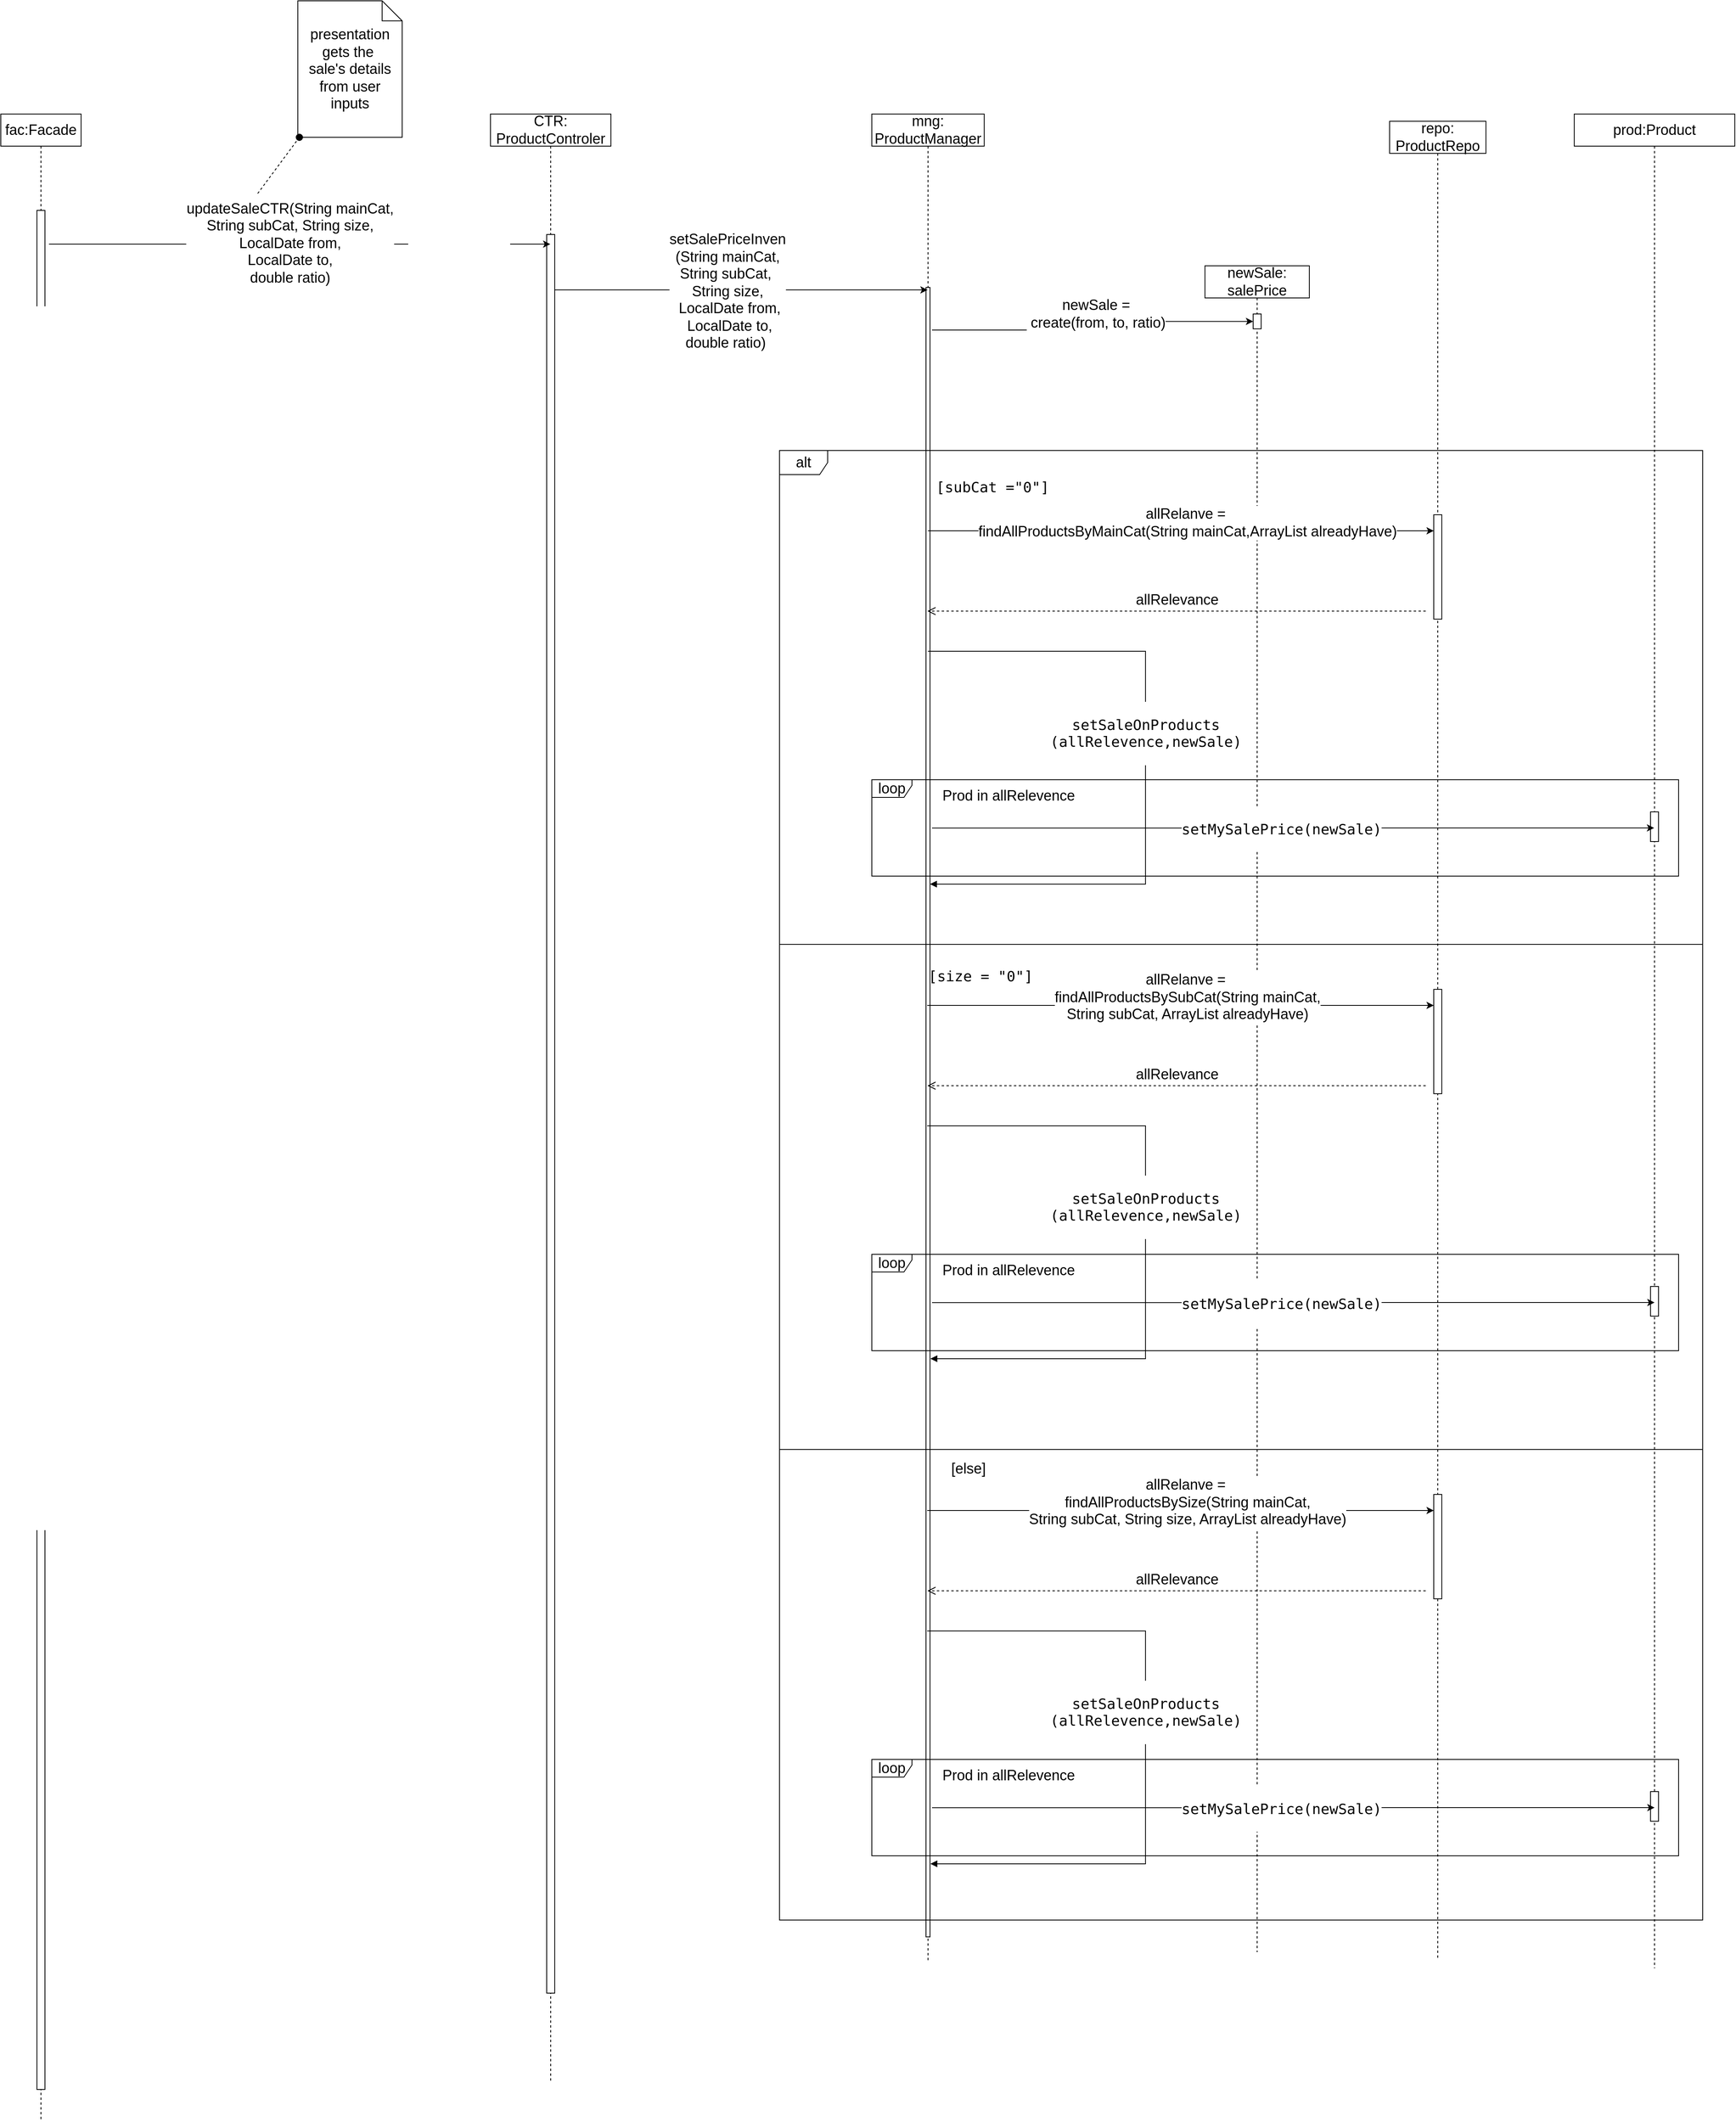 <mxfile version="24.6.3" type="github">
  <diagram name="Page-1" id="2YBvvXClWsGukQMizWep">
    <mxGraphModel dx="4008" dy="2276" grid="1" gridSize="10" guides="1" tooltips="1" connect="1" arrows="1" fold="1" page="1" pageScale="1" pageWidth="850" pageHeight="1100" math="0" shadow="0">
      <root>
        <mxCell id="0" />
        <mxCell id="1" parent="0" />
        <mxCell id="AZfFT43j_TAVs0j9CgRW-8" value="fac:Facade" style="shape=umlLifeline;perimeter=lifelinePerimeter;whiteSpace=wrap;html=1;container=0;dropTarget=0;collapsible=0;recursiveResize=0;outlineConnect=0;portConstraint=eastwest;newEdgeStyle={&quot;edgeStyle&quot;:&quot;elbowEdgeStyle&quot;,&quot;elbow&quot;:&quot;vertical&quot;,&quot;curved&quot;:0,&quot;rounded&quot;:0};fontSize=18;" vertex="1" parent="1">
          <mxGeometry x="60" y="181" width="100" height="2499" as="geometry" />
        </mxCell>
        <mxCell id="AZfFT43j_TAVs0j9CgRW-9" value="" style="html=1;points=[];perimeter=orthogonalPerimeter;outlineConnect=0;targetShapes=umlLifeline;portConstraint=eastwest;newEdgeStyle={&quot;edgeStyle&quot;:&quot;elbowEdgeStyle&quot;,&quot;elbow&quot;:&quot;vertical&quot;,&quot;curved&quot;:0,&quot;rounded&quot;:0};fontSize=18;" vertex="1" parent="AZfFT43j_TAVs0j9CgRW-8">
          <mxGeometry x="45" y="120" width="10" height="2340" as="geometry" />
        </mxCell>
        <mxCell id="AZfFT43j_TAVs0j9CgRW-10" value="CTR:&lt;br&gt;ProductControler" style="shape=umlLifeline;perimeter=lifelinePerimeter;whiteSpace=wrap;html=1;container=0;dropTarget=0;collapsible=0;recursiveResize=0;outlineConnect=0;portConstraint=eastwest;newEdgeStyle={&quot;edgeStyle&quot;:&quot;elbowEdgeStyle&quot;,&quot;elbow&quot;:&quot;vertical&quot;,&quot;curved&quot;:0,&quot;rounded&quot;:0};fontSize=18;" vertex="1" parent="1">
          <mxGeometry x="670" y="181" width="150" height="2449" as="geometry" />
        </mxCell>
        <mxCell id="AZfFT43j_TAVs0j9CgRW-11" value="" style="html=1;points=[];perimeter=orthogonalPerimeter;outlineConnect=0;targetShapes=umlLifeline;portConstraint=eastwest;newEdgeStyle={&quot;edgeStyle&quot;:&quot;elbowEdgeStyle&quot;,&quot;elbow&quot;:&quot;vertical&quot;,&quot;curved&quot;:0,&quot;rounded&quot;:0};fontSize=18;" vertex="1" parent="AZfFT43j_TAVs0j9CgRW-10">
          <mxGeometry x="70" y="150" width="10" height="2190" as="geometry" />
        </mxCell>
        <mxCell id="AZfFT43j_TAVs0j9CgRW-12" value="mng:&lt;br&gt;ProductManager" style="shape=umlLifeline;perimeter=lifelinePerimeter;whiteSpace=wrap;html=1;container=0;dropTarget=0;collapsible=0;recursiveResize=0;outlineConnect=0;portConstraint=eastwest;newEdgeStyle={&quot;edgeStyle&quot;:&quot;elbowEdgeStyle&quot;,&quot;elbow&quot;:&quot;vertical&quot;,&quot;curved&quot;:0,&quot;rounded&quot;:0};fontSize=18;" vertex="1" parent="1">
          <mxGeometry x="1145" y="181" width="140" height="2299" as="geometry" />
        </mxCell>
        <mxCell id="AZfFT43j_TAVs0j9CgRW-13" value="" style="html=1;points=[];perimeter=orthogonalPerimeter;outlineConnect=0;targetShapes=umlLifeline;portConstraint=eastwest;newEdgeStyle={&quot;edgeStyle&quot;:&quot;elbowEdgeStyle&quot;,&quot;elbow&quot;:&quot;vertical&quot;,&quot;curved&quot;:0,&quot;rounded&quot;:0};fontSize=18;" vertex="1" parent="AZfFT43j_TAVs0j9CgRW-12">
          <mxGeometry x="67.5" y="216" width="5" height="2054" as="geometry" />
        </mxCell>
        <mxCell id="AZfFT43j_TAVs0j9CgRW-67" value="&lt;div style=&quot;font-family: &amp;quot;JetBrains Mono&amp;quot;, monospace; font-size: 18px;&quot;&gt;&lt;pre style=&quot;font-size: 18px;&quot;&gt;&lt;font style=&quot;font-size: 18px;&quot;&gt;setSaleOnProducts&lt;br style=&quot;font-size: 18px;&quot;&gt;(allRelevence,newSale)&lt;/font&gt;&lt;/pre&gt;&lt;/div&gt;" style="html=1;verticalAlign=bottom;endArrow=block;curved=0;rounded=0;fontSize=18;" edge="1" parent="AZfFT43j_TAVs0j9CgRW-12" source="AZfFT43j_TAVs0j9CgRW-12" target="AZfFT43j_TAVs0j9CgRW-13">
          <mxGeometry width="80" relative="1" as="geometry">
            <mxPoint x="160.93" y="669" as="sourcePoint" />
            <mxPoint x="155.001" y="959" as="targetPoint" />
            <Array as="points">
              <mxPoint x="340.93" y="669" />
              <mxPoint x="340.93" y="779" />
              <mxPoint x="340.93" y="959" />
            </Array>
          </mxGeometry>
        </mxCell>
        <mxCell id="AZfFT43j_TAVs0j9CgRW-17" value="newSale:&lt;br&gt;salePrice" style="shape=umlLifeline;perimeter=lifelinePerimeter;whiteSpace=wrap;html=1;container=0;dropTarget=0;collapsible=0;recursiveResize=0;outlineConnect=0;portConstraint=eastwest;newEdgeStyle={&quot;edgeStyle&quot;:&quot;elbowEdgeStyle&quot;,&quot;elbow&quot;:&quot;vertical&quot;,&quot;curved&quot;:0,&quot;rounded&quot;:0};fontSize=18;" vertex="1" parent="1">
          <mxGeometry x="1560" y="370" width="130" height="2100" as="geometry" />
        </mxCell>
        <mxCell id="AZfFT43j_TAVs0j9CgRW-18" value="" style="html=1;points=[];perimeter=orthogonalPerimeter;outlineConnect=0;targetShapes=umlLifeline;portConstraint=eastwest;newEdgeStyle={&quot;edgeStyle&quot;:&quot;elbowEdgeStyle&quot;,&quot;elbow&quot;:&quot;vertical&quot;,&quot;curved&quot;:0,&quot;rounded&quot;:0};fontSize=18;" vertex="1" parent="AZfFT43j_TAVs0j9CgRW-17">
          <mxGeometry x="60" y="60" width="10" height="18.5" as="geometry" />
        </mxCell>
        <mxCell id="AZfFT43j_TAVs0j9CgRW-19" value="repo:&lt;br&gt;ProductRepo" style="shape=umlLifeline;perimeter=lifelinePerimeter;whiteSpace=wrap;html=1;container=0;dropTarget=0;collapsible=0;recursiveResize=0;outlineConnect=0;portConstraint=eastwest;newEdgeStyle={&quot;edgeStyle&quot;:&quot;elbowEdgeStyle&quot;,&quot;elbow&quot;:&quot;vertical&quot;,&quot;curved&quot;:0,&quot;rounded&quot;:0};fontSize=18;" vertex="1" parent="1">
          <mxGeometry x="1790" y="190" width="120" height="2290" as="geometry" />
        </mxCell>
        <mxCell id="AZfFT43j_TAVs0j9CgRW-26" value="presentation gets the&amp;nbsp;&lt;br style=&quot;font-size: 18px;&quot;&gt;sale&#39;s details from user inputs" style="shape=note2;boundedLbl=1;whiteSpace=wrap;html=1;size=25;verticalAlign=top;align=center;fontSize=18;" vertex="1" parent="1">
          <mxGeometry x="430" y="40" width="130" height="170" as="geometry" />
        </mxCell>
        <mxCell id="AZfFT43j_TAVs0j9CgRW-27" value="" style="html=1;verticalAlign=bottom;endArrow=oval;dashed=1;endSize=8;curved=0;rounded=0;endFill=1;fontSize=18;" edge="1" parent="1" target="AZfFT43j_TAVs0j9CgRW-26">
          <mxGeometry relative="1" as="geometry">
            <mxPoint x="380" y="280" as="sourcePoint" />
            <mxPoint x="380" y="360" as="targetPoint" />
          </mxGeometry>
        </mxCell>
        <mxCell id="AZfFT43j_TAVs0j9CgRW-30" style="edgeStyle=elbowEdgeStyle;rounded=0;orthogonalLoop=1;jettySize=auto;html=1;elbow=vertical;curved=0;fontSize=18;" edge="1" parent="1" target="AZfFT43j_TAVs0j9CgRW-10">
          <mxGeometry relative="1" as="geometry">
            <mxPoint x="119.997" y="343" as="sourcePoint" />
            <mxPoint x="570" y="343" as="targetPoint" />
            <Array as="points">
              <mxPoint x="361.92" y="343" />
            </Array>
          </mxGeometry>
        </mxCell>
        <mxCell id="AZfFT43j_TAVs0j9CgRW-31" value="updateSaleCTR(String mainCat, &lt;br style=&quot;font-size: 18px;&quot;&gt;String subCat, String size, &lt;br style=&quot;font-size: 18px;&quot;&gt;LocalDate from, &lt;br style=&quot;font-size: 18px;&quot;&gt;LocalDate to, &lt;br&gt;double ratio)" style="edgeLabel;html=1;align=center;verticalAlign=middle;resizable=0;points=[];fontSize=18;" vertex="1" connectable="0" parent="AZfFT43j_TAVs0j9CgRW-30">
          <mxGeometry x="-0.12" y="1" relative="1" as="geometry">
            <mxPoint x="25" as="offset" />
          </mxGeometry>
        </mxCell>
        <mxCell id="AZfFT43j_TAVs0j9CgRW-32" style="edgeStyle=elbowEdgeStyle;rounded=0;orthogonalLoop=1;jettySize=auto;html=1;elbow=vertical;curved=0;fontSize=18;" edge="1" parent="1" target="AZfFT43j_TAVs0j9CgRW-12">
          <mxGeometry relative="1" as="geometry">
            <mxPoint x="750" y="400.003" as="sourcePoint" />
            <mxPoint x="1092.5" y="400.412" as="targetPoint" />
          </mxGeometry>
        </mxCell>
        <mxCell id="AZfFT43j_TAVs0j9CgRW-33" value="setSalePriceInven&lt;br&gt;(String mainCat, &lt;br&gt;String subCat,&amp;nbsp;&lt;div style=&quot;font-size: 18px;&quot;&gt;String size,&lt;br&gt;&amp;nbsp;LocalDate from,&lt;/div&gt;&lt;div style=&quot;font-size: 18px;&quot;&gt;&amp;nbsp;LocalDate to, &lt;br&gt;double ratio)&amp;nbsp;&lt;/div&gt;" style="edgeLabel;html=1;align=center;verticalAlign=middle;resizable=0;points=[];fontSize=18;" vertex="1" connectable="0" parent="AZfFT43j_TAVs0j9CgRW-32">
          <mxGeometry x="-0.074" y="-2" relative="1" as="geometry">
            <mxPoint as="offset" />
          </mxGeometry>
        </mxCell>
        <mxCell id="AZfFT43j_TAVs0j9CgRW-34" style="edgeStyle=elbowEdgeStyle;rounded=0;orthogonalLoop=1;jettySize=auto;html=1;elbow=horizontal;curved=0;fontSize=18;" edge="1" parent="1" target="AZfFT43j_TAVs0j9CgRW-18">
          <mxGeometry relative="1" as="geometry">
            <mxPoint x="1220" y="450" as="sourcePoint" />
            <mxPoint x="1474.5" y="450.001" as="targetPoint" />
          </mxGeometry>
        </mxCell>
        <mxCell id="AZfFT43j_TAVs0j9CgRW-35" value="newSale =&lt;br&gt;&amp;nbsp;create(from, to, ratio)" style="edgeLabel;html=1;align=center;verticalAlign=middle;resizable=0;points=[];fontSize=18;" vertex="1" connectable="0" parent="AZfFT43j_TAVs0j9CgRW-34">
          <mxGeometry x="0.086" relative="1" as="geometry">
            <mxPoint x="-9" y="-10" as="offset" />
          </mxGeometry>
        </mxCell>
        <UserObject label="&lt;div style=&quot;font-family: &amp;quot;JetBrains Mono&amp;quot;, monospace; font-size: 18px;&quot;&gt;&lt;pre style=&quot;font-size: 18px;&quot;&gt;&lt;font style=&quot;font-size: 18px;&quot;&gt;[subCat =&quot;0&quot;]&lt;/font&gt;&lt;/pre&gt;&lt;/div&gt;" link="&lt;div style=&quot;background-color:#2b2b2b;color:#a9b7c6;font-family:&#39;JetBrains Mono&#39;,monospace;font-size:9.8pt;&quot;&gt;&lt;pre&gt;subCat.equals(&lt;span style=&quot;color:#6a8759;&quot;&gt;&quot;0&quot;&lt;/span&gt;)&lt;/pre&gt;&lt;/div&gt;" id="AZfFT43j_TAVs0j9CgRW-47">
          <mxCell style="text;html=1;align=center;verticalAlign=middle;resizable=0;points=[];autosize=1;strokeColor=none;fillColor=none;fontSize=18;" vertex="1" parent="1">
            <mxGeometry x="1220" y="610" width="150" height="70" as="geometry" />
          </mxCell>
        </UserObject>
        <mxCell id="AZfFT43j_TAVs0j9CgRW-49" value="alt" style="shape=umlFrame;whiteSpace=wrap;html=1;pointerEvents=0;fontSize=18;" vertex="1" parent="1">
          <mxGeometry x="1030" y="600" width="1150" height="1830" as="geometry" />
        </mxCell>
        <mxCell id="AZfFT43j_TAVs0j9CgRW-51" value="" style="html=1;points=[];perimeter=orthogonalPerimeter;outlineConnect=0;targetShapes=umlLifeline;portConstraint=eastwest;newEdgeStyle={&quot;edgeStyle&quot;:&quot;elbowEdgeStyle&quot;,&quot;elbow&quot;:&quot;vertical&quot;,&quot;curved&quot;:0,&quot;rounded&quot;:0};fontSize=18;" vertex="1" parent="1">
          <mxGeometry x="1845" y="680" width="10" height="130" as="geometry" />
        </mxCell>
        <mxCell id="AZfFT43j_TAVs0j9CgRW-50" style="edgeStyle=elbowEdgeStyle;rounded=0;orthogonalLoop=1;jettySize=auto;html=1;elbow=vertical;curved=0;fontSize=18;" edge="1" parent="1" source="AZfFT43j_TAVs0j9CgRW-12">
          <mxGeometry relative="1" as="geometry">
            <mxPoint x="1230" y="700.68" as="sourcePoint" />
            <mxPoint x="1845" y="700.144" as="targetPoint" />
          </mxGeometry>
        </mxCell>
        <mxCell id="AZfFT43j_TAVs0j9CgRW-52" value="allRelanve =&amp;nbsp;&lt;div style=&quot;font-size: 18px;&quot;&gt;findAllProductsByMainCat(String mainCat,ArrayList alreadyHave)&lt;/div&gt;" style="edgeLabel;html=1;align=center;verticalAlign=middle;resizable=0;points=[];fontSize=18;" vertex="1" connectable="0" parent="AZfFT43j_TAVs0j9CgRW-50">
          <mxGeometry x="0.028" relative="1" as="geometry">
            <mxPoint x="-1" y="-10" as="offset" />
          </mxGeometry>
        </mxCell>
        <mxCell id="AZfFT43j_TAVs0j9CgRW-63" value="&lt;font style=&quot;font-size: 18px;&quot;&gt;allRelevance&lt;/font&gt;" style="html=1;verticalAlign=bottom;endArrow=open;dashed=1;endSize=8;curved=0;rounded=0;fontSize=18;" edge="1" parent="1">
          <mxGeometry relative="1" as="geometry">
            <mxPoint x="1835" y="800.0" as="sourcePoint" />
            <mxPoint x="1214.324" y="800.0" as="targetPoint" />
          </mxGeometry>
        </mxCell>
        <mxCell id="AZfFT43j_TAVs0j9CgRW-69" value="loop" style="shape=umlFrame;whiteSpace=wrap;html=1;pointerEvents=0;width=50;height=22;fontSize=18;" vertex="1" parent="1">
          <mxGeometry x="1145" y="1010" width="1005" height="120" as="geometry" />
        </mxCell>
        <mxCell id="AZfFT43j_TAVs0j9CgRW-71" value="&lt;font style=&quot;font-size: 18px;&quot;&gt;Prod in&amp;nbsp;&lt;span style=&quot;background-color: rgb(255, 255, 255); font-size: 18px;&quot;&gt;allRelevence&lt;/span&gt;&lt;/font&gt;" style="text;html=1;align=center;verticalAlign=middle;resizable=0;points=[];autosize=1;strokeColor=none;fillColor=none;fontSize=18;" vertex="1" parent="1">
          <mxGeometry x="1220" y="1010" width="190" height="40" as="geometry" />
        </mxCell>
        <mxCell id="AZfFT43j_TAVs0j9CgRW-72" value="prod:Product" style="shape=umlLifeline;perimeter=lifelinePerimeter;whiteSpace=wrap;html=1;container=0;dropTarget=0;collapsible=0;recursiveResize=0;outlineConnect=0;portConstraint=eastwest;newEdgeStyle={&quot;edgeStyle&quot;:&quot;elbowEdgeStyle&quot;,&quot;elbow&quot;:&quot;vertical&quot;,&quot;curved&quot;:0,&quot;rounded&quot;:0};fontSize=18;" vertex="1" parent="1">
          <mxGeometry x="2020" y="181" width="200" height="2309" as="geometry" />
        </mxCell>
        <mxCell id="AZfFT43j_TAVs0j9CgRW-73" value="" style="html=1;points=[];perimeter=orthogonalPerimeter;outlineConnect=0;targetShapes=umlLifeline;portConstraint=eastwest;newEdgeStyle={&quot;edgeStyle&quot;:&quot;elbowEdgeStyle&quot;,&quot;elbow&quot;:&quot;vertical&quot;,&quot;curved&quot;:0,&quot;rounded&quot;:0};fontSize=18;" vertex="1" parent="AZfFT43j_TAVs0j9CgRW-72">
          <mxGeometry x="95" y="869" width="10" height="37" as="geometry" />
        </mxCell>
        <mxCell id="AZfFT43j_TAVs0j9CgRW-75" value="" style="edgeStyle=elbowEdgeStyle;rounded=0;orthogonalLoop=1;jettySize=auto;html=1;elbow=vertical;curved=0;fontSize=18;" edge="1" parent="1" target="AZfFT43j_TAVs0j9CgRW-72">
          <mxGeometry relative="1" as="geometry">
            <mxPoint x="1220" y="1070.137" as="sourcePoint" />
            <mxPoint x="1990" y="1070" as="targetPoint" />
          </mxGeometry>
        </mxCell>
        <mxCell id="AZfFT43j_TAVs0j9CgRW-76" value="&lt;div style=&quot;font-family: &amp;quot;JetBrains Mono&amp;quot;, monospace; font-size: 18px;&quot;&gt;&lt;pre style=&quot;font-size: 18px;&quot;&gt;setMySalePrice(newSale)&lt;/pre&gt;&lt;/div&gt;" style="edgeLabel;html=1;align=center;verticalAlign=middle;resizable=0;points=[];fontSize=18;" vertex="1" connectable="0" parent="AZfFT43j_TAVs0j9CgRW-75">
          <mxGeometry x="-0.034" y="-1" relative="1" as="geometry">
            <mxPoint as="offset" />
          </mxGeometry>
        </mxCell>
        <mxCell id="AZfFT43j_TAVs0j9CgRW-87" value="" style="line;strokeWidth=1;fillColor=none;align=left;verticalAlign=middle;spacingTop=-1;spacingLeft=3;spacingRight=3;rotatable=0;labelPosition=right;points=[];portConstraint=eastwest;strokeColor=inherit;fontSize=18;" vertex="1" parent="1">
          <mxGeometry x="1030" y="1211" width="1150" height="8" as="geometry" />
        </mxCell>
        <UserObject label="&lt;div style=&quot;font-family: &amp;quot;JetBrains Mono&amp;quot;, monospace; font-size: 18px;&quot;&gt;&lt;pre style=&quot;font-size: 18px;&quot;&gt;&lt;font style=&quot;font-size: 18px;&quot;&gt;[size = &quot;0&quot;]&lt;/font&gt;&lt;/pre&gt;&lt;/div&gt;" link="&lt;div style=&quot;background-color:#2b2b2b;color:#a9b7c6;font-family:&#39;JetBrains Mono&#39;,monospace;font-size:9.8pt;&quot;&gt;&lt;pre&gt;subCat.equals(&lt;span style=&quot;color:#6a8759;&quot;&gt;&quot;0&quot;&lt;/span&gt;)&lt;/pre&gt;&lt;/div&gt;" id="AZfFT43j_TAVs0j9CgRW-88">
          <mxCell style="text;html=1;align=center;verticalAlign=middle;resizable=0;points=[];autosize=1;strokeColor=none;fillColor=none;fontSize=18;" vertex="1" parent="1">
            <mxGeometry x="1210" y="1219" width="140" height="70" as="geometry" />
          </mxCell>
        </UserObject>
        <mxCell id="AZfFT43j_TAVs0j9CgRW-124" value="" style="line;strokeWidth=1;fillColor=none;align=left;verticalAlign=middle;spacingTop=-1;spacingLeft=3;spacingRight=3;rotatable=0;labelPosition=right;points=[];portConstraint=eastwest;strokeColor=inherit;fontSize=18;" vertex="1" parent="1">
          <mxGeometry x="1030" y="1840" width="1150" height="8" as="geometry" />
        </mxCell>
        <mxCell id="AZfFT43j_TAVs0j9CgRW-125" value="[else]" style="text;html=1;align=center;verticalAlign=middle;resizable=0;points=[];autosize=1;strokeColor=none;fillColor=none;fontSize=18;" vertex="1" parent="1">
          <mxGeometry x="1230" y="1848" width="70" height="40" as="geometry" />
        </mxCell>
        <mxCell id="AZfFT43j_TAVs0j9CgRW-160" value="&lt;div style=&quot;font-family: &amp;quot;JetBrains Mono&amp;quot;, monospace; font-size: 18px;&quot;&gt;&lt;pre style=&quot;font-size: 18px;&quot;&gt;&lt;font style=&quot;font-size: 18px;&quot;&gt;setSaleOnProducts&lt;br style=&quot;font-size: 18px;&quot;&gt;(allRelevence,newSale)&lt;/font&gt;&lt;/pre&gt;&lt;/div&gt;" style="html=1;verticalAlign=bottom;endArrow=block;curved=0;rounded=0;fontSize=18;" edge="1" parent="1">
          <mxGeometry width="80" relative="1" as="geometry">
            <mxPoint x="1214" y="1441" as="sourcePoint" />
            <mxPoint x="1218" y="1731" as="targetPoint" />
            <Array as="points">
              <mxPoint x="1485.93" y="1441" />
              <mxPoint x="1485.93" y="1551" />
              <mxPoint x="1485.93" y="1731" />
            </Array>
          </mxGeometry>
        </mxCell>
        <mxCell id="AZfFT43j_TAVs0j9CgRW-162" value="" style="html=1;points=[];perimeter=orthogonalPerimeter;outlineConnect=0;targetShapes=umlLifeline;portConstraint=eastwest;newEdgeStyle={&quot;edgeStyle&quot;:&quot;elbowEdgeStyle&quot;,&quot;elbow&quot;:&quot;vertical&quot;,&quot;curved&quot;:0,&quot;rounded&quot;:0};fontSize=18;" vertex="1" parent="1">
          <mxGeometry x="1845" y="1271" width="10" height="130" as="geometry" />
        </mxCell>
        <mxCell id="AZfFT43j_TAVs0j9CgRW-163" style="edgeStyle=elbowEdgeStyle;rounded=0;orthogonalLoop=1;jettySize=auto;html=1;elbow=vertical;curved=0;fontSize=18;" edge="1" parent="1">
          <mxGeometry relative="1" as="geometry">
            <mxPoint x="1214" y="1291" as="sourcePoint" />
            <mxPoint x="1845" y="1291.144" as="targetPoint" />
          </mxGeometry>
        </mxCell>
        <mxCell id="AZfFT43j_TAVs0j9CgRW-164" value="allRelanve =&amp;nbsp;&lt;div style=&quot;font-size: 18px;&quot;&gt;findAllProductsBySubCat(String mainCat,&lt;br&gt;String subCat, ArrayList alreadyHave)&lt;/div&gt;" style="edgeLabel;html=1;align=center;verticalAlign=middle;resizable=0;points=[];fontSize=18;" vertex="1" connectable="0" parent="AZfFT43j_TAVs0j9CgRW-163">
          <mxGeometry x="0.028" relative="1" as="geometry">
            <mxPoint x="-1" y="-10" as="offset" />
          </mxGeometry>
        </mxCell>
        <mxCell id="AZfFT43j_TAVs0j9CgRW-165" value="&lt;font style=&quot;font-size: 18px;&quot;&gt;allRelevance&lt;/font&gt;" style="html=1;verticalAlign=bottom;endArrow=open;dashed=1;endSize=8;curved=0;rounded=0;fontSize=18;" edge="1" parent="1">
          <mxGeometry relative="1" as="geometry">
            <mxPoint x="1835" y="1391.0" as="sourcePoint" />
            <mxPoint x="1214.324" y="1391.0" as="targetPoint" />
          </mxGeometry>
        </mxCell>
        <mxCell id="AZfFT43j_TAVs0j9CgRW-166" value="loop" style="shape=umlFrame;whiteSpace=wrap;html=1;pointerEvents=0;width=50;height=22;fontSize=18;" vertex="1" parent="1">
          <mxGeometry x="1145" y="1601" width="1005" height="120" as="geometry" />
        </mxCell>
        <mxCell id="AZfFT43j_TAVs0j9CgRW-167" value="&lt;font style=&quot;font-size: 18px;&quot;&gt;Prod in&amp;nbsp;&lt;span style=&quot;background-color: rgb(255, 255, 255); font-size: 18px;&quot;&gt;allRelevence&lt;/span&gt;&lt;/font&gt;" style="text;html=1;align=center;verticalAlign=middle;resizable=0;points=[];autosize=1;strokeColor=none;fillColor=none;fontSize=18;" vertex="1" parent="1">
          <mxGeometry x="1220" y="1601" width="190" height="40" as="geometry" />
        </mxCell>
        <mxCell id="AZfFT43j_TAVs0j9CgRW-168" value="" style="html=1;points=[];perimeter=orthogonalPerimeter;outlineConnect=0;targetShapes=umlLifeline;portConstraint=eastwest;newEdgeStyle={&quot;edgeStyle&quot;:&quot;elbowEdgeStyle&quot;,&quot;elbow&quot;:&quot;vertical&quot;,&quot;curved&quot;:0,&quot;rounded&quot;:0};fontSize=18;" vertex="1" parent="1">
          <mxGeometry x="2115" y="1641" width="10" height="37" as="geometry" />
        </mxCell>
        <mxCell id="AZfFT43j_TAVs0j9CgRW-169" value="" style="edgeStyle=elbowEdgeStyle;rounded=0;orthogonalLoop=1;jettySize=auto;html=1;elbow=vertical;curved=0;fontSize=18;" edge="1" parent="1">
          <mxGeometry relative="1" as="geometry">
            <mxPoint x="1220" y="1661.137" as="sourcePoint" />
            <mxPoint x="2120" y="1661" as="targetPoint" />
          </mxGeometry>
        </mxCell>
        <mxCell id="AZfFT43j_TAVs0j9CgRW-170" value="&lt;div style=&quot;font-family: &amp;quot;JetBrains Mono&amp;quot;, monospace; font-size: 18px;&quot;&gt;&lt;pre style=&quot;font-size: 18px;&quot;&gt;setMySalePrice(newSale)&lt;/pre&gt;&lt;/div&gt;" style="edgeLabel;html=1;align=center;verticalAlign=middle;resizable=0;points=[];fontSize=18;" vertex="1" connectable="0" parent="AZfFT43j_TAVs0j9CgRW-169">
          <mxGeometry x="-0.034" y="-1" relative="1" as="geometry">
            <mxPoint as="offset" />
          </mxGeometry>
        </mxCell>
        <mxCell id="AZfFT43j_TAVs0j9CgRW-183" value="&lt;div style=&quot;font-family: &amp;quot;JetBrains Mono&amp;quot;, monospace; font-size: 18px;&quot;&gt;&lt;pre style=&quot;font-size: 18px;&quot;&gt;&lt;font style=&quot;font-size: 18px;&quot;&gt;setSaleOnProducts&lt;br style=&quot;font-size: 18px;&quot;&gt;(allRelevence,newSale)&lt;/font&gt;&lt;/pre&gt;&lt;/div&gt;" style="html=1;verticalAlign=bottom;endArrow=block;curved=0;rounded=0;fontSize=18;" edge="1" parent="1">
          <mxGeometry width="80" relative="1" as="geometry">
            <mxPoint x="1214" y="2070" as="sourcePoint" />
            <mxPoint x="1218" y="2360" as="targetPoint" />
            <Array as="points">
              <mxPoint x="1485.93" y="2070" />
              <mxPoint x="1485.93" y="2180" />
              <mxPoint x="1485.93" y="2360" />
            </Array>
          </mxGeometry>
        </mxCell>
        <mxCell id="AZfFT43j_TAVs0j9CgRW-184" value="" style="html=1;points=[];perimeter=orthogonalPerimeter;outlineConnect=0;targetShapes=umlLifeline;portConstraint=eastwest;newEdgeStyle={&quot;edgeStyle&quot;:&quot;elbowEdgeStyle&quot;,&quot;elbow&quot;:&quot;vertical&quot;,&quot;curved&quot;:0,&quot;rounded&quot;:0};fontSize=18;" vertex="1" parent="1">
          <mxGeometry x="1845" y="1900" width="10" height="130" as="geometry" />
        </mxCell>
        <mxCell id="AZfFT43j_TAVs0j9CgRW-185" style="edgeStyle=elbowEdgeStyle;rounded=0;orthogonalLoop=1;jettySize=auto;html=1;elbow=vertical;curved=0;fontSize=18;" edge="1" parent="1">
          <mxGeometry relative="1" as="geometry">
            <mxPoint x="1214" y="1920" as="sourcePoint" />
            <mxPoint x="1845" y="1920.144" as="targetPoint" />
          </mxGeometry>
        </mxCell>
        <mxCell id="AZfFT43j_TAVs0j9CgRW-186" value="allRelanve =&amp;nbsp;&lt;div style=&quot;font-size: 18px;&quot;&gt;findAllProductsBySize(String mainCat,&lt;br&gt;String subCat, String size, ArrayList alreadyHave)&lt;/div&gt;" style="edgeLabel;html=1;align=center;verticalAlign=middle;resizable=0;points=[];fontSize=18;" vertex="1" connectable="0" parent="AZfFT43j_TAVs0j9CgRW-185">
          <mxGeometry x="0.028" relative="1" as="geometry">
            <mxPoint x="-1" y="-10" as="offset" />
          </mxGeometry>
        </mxCell>
        <mxCell id="AZfFT43j_TAVs0j9CgRW-187" value="&lt;font style=&quot;font-size: 18px;&quot;&gt;allRelevance&lt;/font&gt;" style="html=1;verticalAlign=bottom;endArrow=open;dashed=1;endSize=8;curved=0;rounded=0;fontSize=18;" edge="1" parent="1">
          <mxGeometry relative="1" as="geometry">
            <mxPoint x="1835" y="2020.0" as="sourcePoint" />
            <mxPoint x="1214.324" y="2020.0" as="targetPoint" />
          </mxGeometry>
        </mxCell>
        <mxCell id="AZfFT43j_TAVs0j9CgRW-188" value="loop" style="shape=umlFrame;whiteSpace=wrap;html=1;pointerEvents=0;width=50;height=22;fontSize=18;" vertex="1" parent="1">
          <mxGeometry x="1145" y="2230" width="1005" height="120" as="geometry" />
        </mxCell>
        <mxCell id="AZfFT43j_TAVs0j9CgRW-189" value="&lt;font style=&quot;font-size: 18px;&quot;&gt;Prod in&amp;nbsp;&lt;span style=&quot;background-color: rgb(255, 255, 255); font-size: 18px;&quot;&gt;allRelevence&lt;/span&gt;&lt;/font&gt;" style="text;html=1;align=center;verticalAlign=middle;resizable=0;points=[];autosize=1;strokeColor=none;fillColor=none;fontSize=18;" vertex="1" parent="1">
          <mxGeometry x="1220" y="2230" width="190" height="40" as="geometry" />
        </mxCell>
        <mxCell id="AZfFT43j_TAVs0j9CgRW-190" value="" style="html=1;points=[];perimeter=orthogonalPerimeter;outlineConnect=0;targetShapes=umlLifeline;portConstraint=eastwest;newEdgeStyle={&quot;edgeStyle&quot;:&quot;elbowEdgeStyle&quot;,&quot;elbow&quot;:&quot;vertical&quot;,&quot;curved&quot;:0,&quot;rounded&quot;:0};fontSize=18;" vertex="1" parent="1">
          <mxGeometry x="2115" y="2270" width="10" height="37" as="geometry" />
        </mxCell>
        <mxCell id="AZfFT43j_TAVs0j9CgRW-191" value="" style="edgeStyle=elbowEdgeStyle;rounded=0;orthogonalLoop=1;jettySize=auto;html=1;elbow=vertical;curved=0;fontSize=18;" edge="1" parent="1">
          <mxGeometry relative="1" as="geometry">
            <mxPoint x="1220" y="2290.137" as="sourcePoint" />
            <mxPoint x="2120" y="2290" as="targetPoint" />
          </mxGeometry>
        </mxCell>
        <mxCell id="AZfFT43j_TAVs0j9CgRW-192" value="&lt;div style=&quot;font-family: &amp;quot;JetBrains Mono&amp;quot;, monospace; font-size: 18px;&quot;&gt;&lt;pre style=&quot;font-size: 18px;&quot;&gt;setMySalePrice(newSale)&lt;/pre&gt;&lt;/div&gt;" style="edgeLabel;html=1;align=center;verticalAlign=middle;resizable=0;points=[];fontSize=18;" vertex="1" connectable="0" parent="AZfFT43j_TAVs0j9CgRW-191">
          <mxGeometry x="-0.034" y="-1" relative="1" as="geometry">
            <mxPoint as="offset" />
          </mxGeometry>
        </mxCell>
      </root>
    </mxGraphModel>
  </diagram>
</mxfile>
